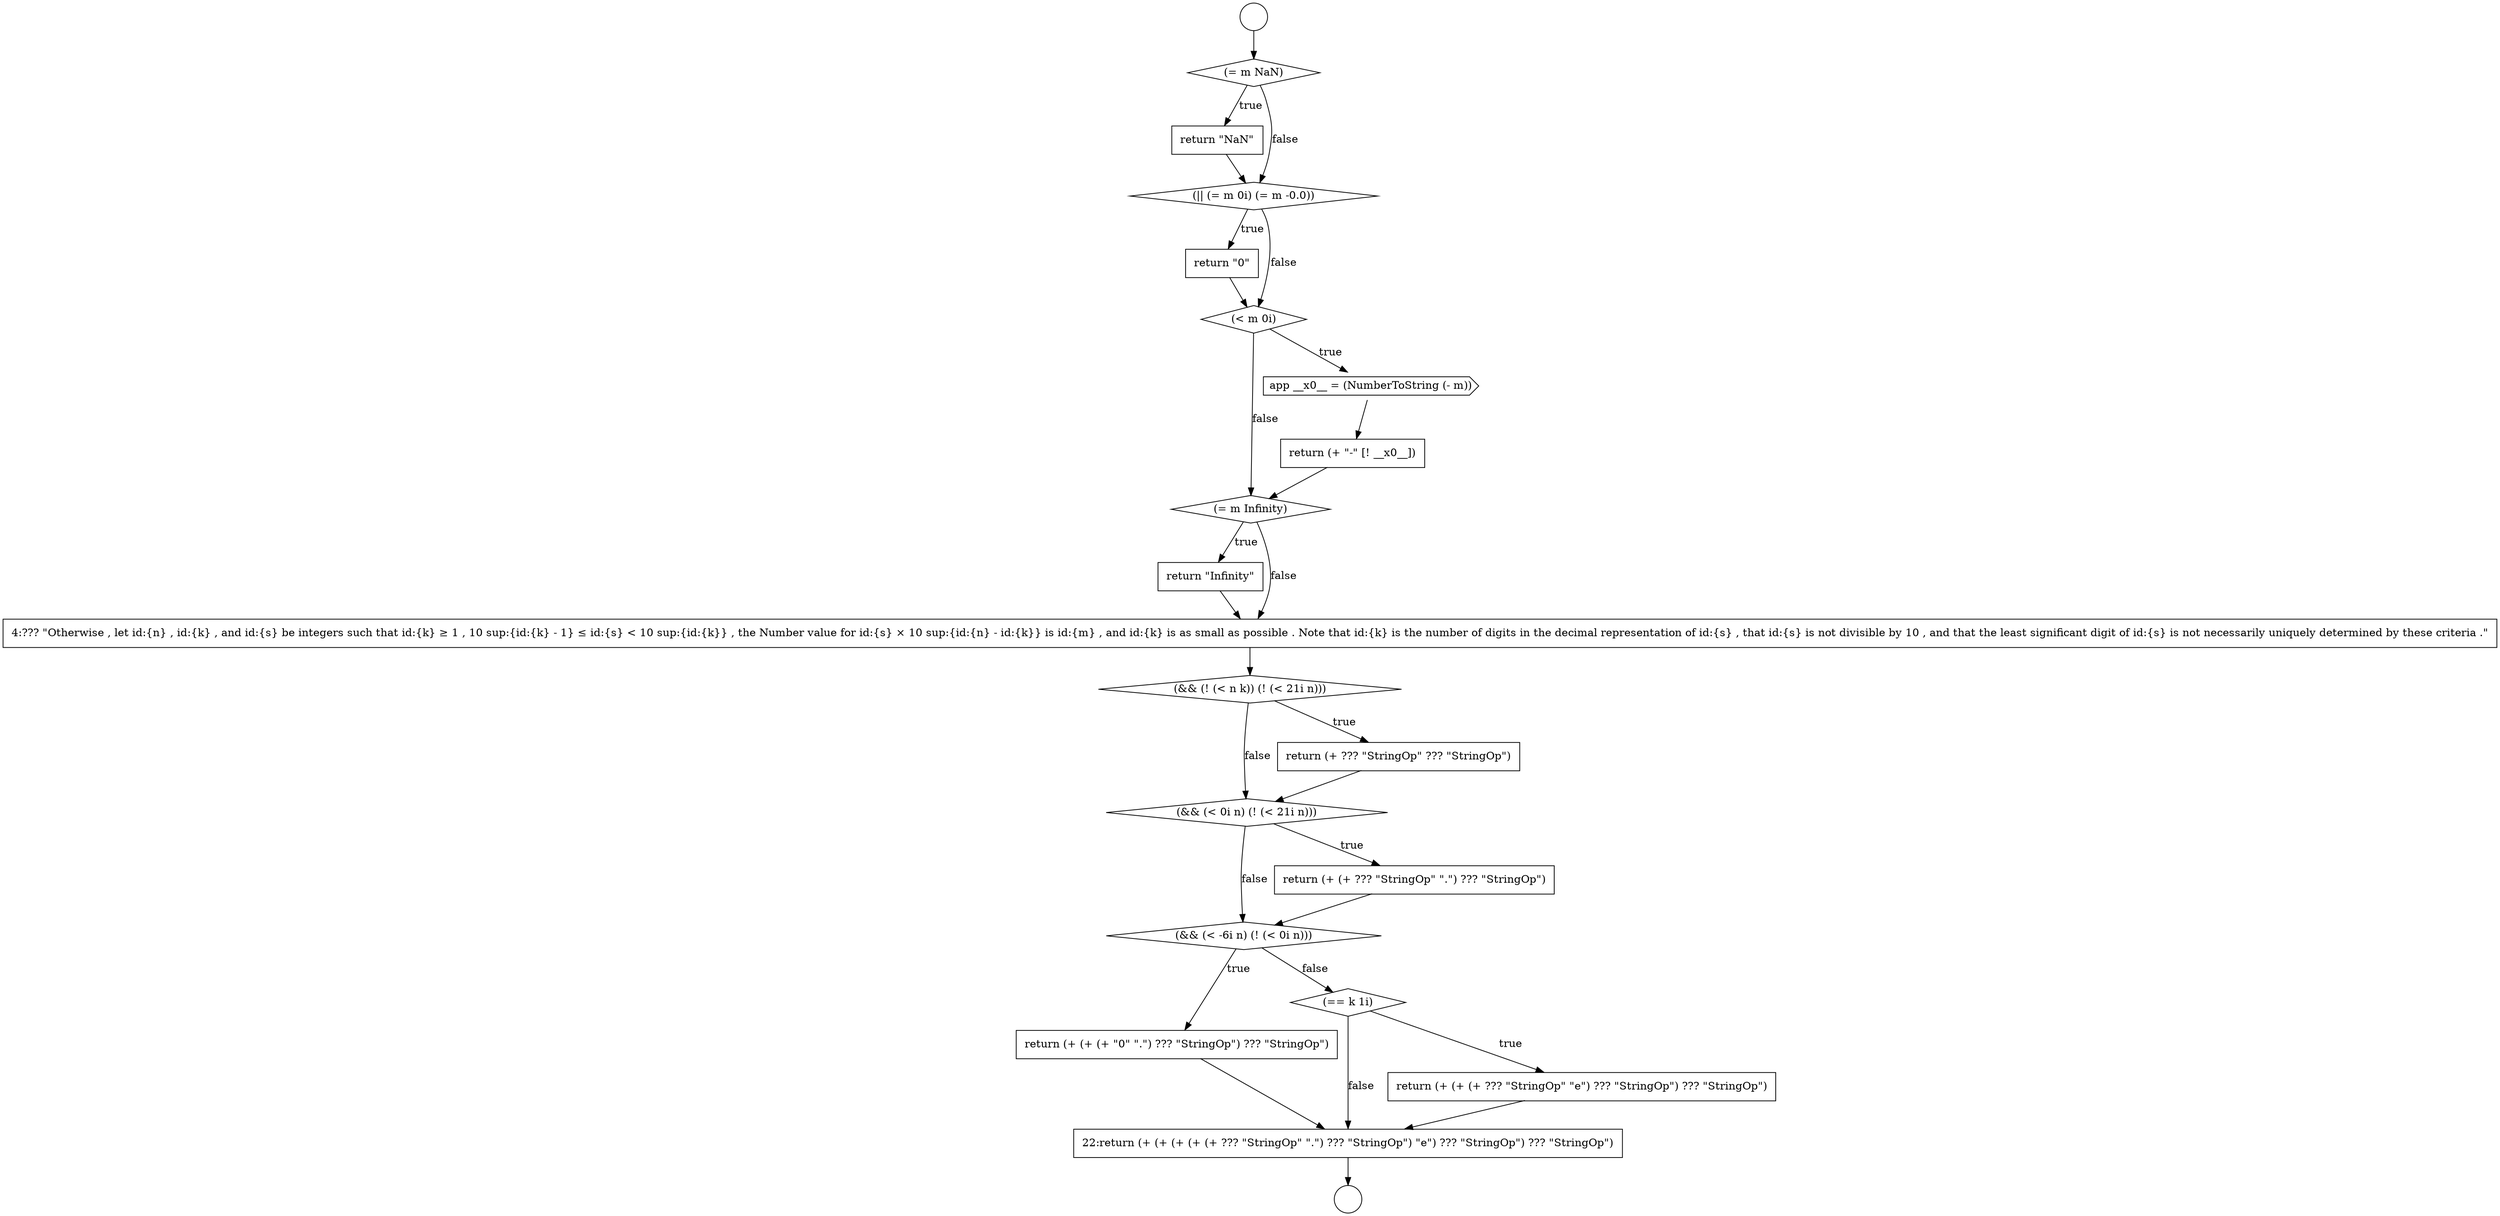 digraph {
  node0 [shape=circle label=" " color="black" fillcolor="white" style=filled]
  node5 [shape=none, margin=0, label=<<font color="black">
    <table border="0" cellborder="1" cellspacing="0" cellpadding="10">
      <tr><td align="left">return &quot;0&quot;</td></tr>
    </table>
  </font>> color="black" fillcolor="white" style=filled]
  node10 [shape=none, margin=0, label=<<font color="black">
    <table border="0" cellborder="1" cellspacing="0" cellpadding="10">
      <tr><td align="left">return &quot;Infinity&quot;</td></tr>
    </table>
  </font>> color="black" fillcolor="white" style=filled]
  node14 [shape=diamond, label=<<font color="black">(&amp;&amp; (&lt; 0i n) (! (&lt; 21i n)))</font>> color="black" fillcolor="white" style=filled]
  node20 [shape=none, margin=0, label=<<font color="black">
    <table border="0" cellborder="1" cellspacing="0" cellpadding="10">
      <tr><td align="left">22:return (+ (+ (+ (+ (+ ??? &quot;StringOp&quot; &quot;.&quot;) ??? &quot;StringOp&quot;) &quot;e&quot;) ??? &quot;StringOp&quot;) ??? &quot;StringOp&quot;)</td></tr>
    </table>
  </font>> color="black" fillcolor="white" style=filled]
  node1 [shape=circle label=" " color="black" fillcolor="white" style=filled]
  node6 [shape=diamond, label=<<font color="black">(&lt; m 0i)</font>> color="black" fillcolor="white" style=filled]
  node9 [shape=diamond, label=<<font color="black">(= m Infinity)</font>> color="black" fillcolor="white" style=filled]
  node13 [shape=none, margin=0, label=<<font color="black">
    <table border="0" cellborder="1" cellspacing="0" cellpadding="10">
      <tr><td align="left">return (+ ??? &quot;StringOp&quot; ??? &quot;StringOp&quot;)</td></tr>
    </table>
  </font>> color="black" fillcolor="white" style=filled]
  node2 [shape=diamond, label=<<font color="black">(= m NaN)</font>> color="black" fillcolor="white" style=filled]
  node17 [shape=none, margin=0, label=<<font color="black">
    <table border="0" cellborder="1" cellspacing="0" cellpadding="10">
      <tr><td align="left">return (+ (+ (+ &quot;0&quot; &quot;.&quot;) ??? &quot;StringOp&quot;) ??? &quot;StringOp&quot;)</td></tr>
    </table>
  </font>> color="black" fillcolor="white" style=filled]
  node12 [shape=diamond, label=<<font color="black">(&amp;&amp; (! (&lt; n k)) (! (&lt; 21i n)))</font>> color="black" fillcolor="white" style=filled]
  node7 [shape=cds, label=<<font color="black">app __x0__ = (NumberToString (- m))</font>> color="black" fillcolor="white" style=filled]
  node3 [shape=none, margin=0, label=<<font color="black">
    <table border="0" cellborder="1" cellspacing="0" cellpadding="10">
      <tr><td align="left">return &quot;NaN&quot;</td></tr>
    </table>
  </font>> color="black" fillcolor="white" style=filled]
  node18 [shape=diamond, label=<<font color="black">(== k 1i)</font>> color="black" fillcolor="white" style=filled]
  node16 [shape=diamond, label=<<font color="black">(&amp;&amp; (&lt; -6i n) (! (&lt; 0i n)))</font>> color="black" fillcolor="white" style=filled]
  node11 [shape=none, margin=0, label=<<font color="black">
    <table border="0" cellborder="1" cellspacing="0" cellpadding="10">
      <tr><td align="left">4:??? &quot;Otherwise , let id:{n} , id:{k} , and id:{s} be integers such that id:{k} &ge; 1 , 10 sup:{id:{k} - 1} &le; id:{s} &lt; 10 sup:{id:{k}} , the Number value for id:{s} &times; 10 sup:{id:{n} - id:{k}} is id:{m} , and id:{k} is as small as possible . Note that id:{k} is the number of digits in the decimal representation of id:{s} , that id:{s} is not divisible by 10 , and that the least significant digit of id:{s} is not necessarily uniquely determined by these criteria .&quot;</td></tr>
    </table>
  </font>> color="black" fillcolor="white" style=filled]
  node8 [shape=none, margin=0, label=<<font color="black">
    <table border="0" cellborder="1" cellspacing="0" cellpadding="10">
      <tr><td align="left">return (+ &quot;-&quot; [! __x0__])</td></tr>
    </table>
  </font>> color="black" fillcolor="white" style=filled]
  node19 [shape=none, margin=0, label=<<font color="black">
    <table border="0" cellborder="1" cellspacing="0" cellpadding="10">
      <tr><td align="left">return (+ (+ (+ ??? &quot;StringOp&quot; &quot;e&quot;) ??? &quot;StringOp&quot;) ??? &quot;StringOp&quot;)</td></tr>
    </table>
  </font>> color="black" fillcolor="white" style=filled]
  node4 [shape=diamond, label=<<font color="black">(|| (= m 0i) (= m -0.0))</font>> color="black" fillcolor="white" style=filled]
  node15 [shape=none, margin=0, label=<<font color="black">
    <table border="0" cellborder="1" cellspacing="0" cellpadding="10">
      <tr><td align="left">return (+ (+ ??? &quot;StringOp&quot; &quot;.&quot;) ??? &quot;StringOp&quot;)</td></tr>
    </table>
  </font>> color="black" fillcolor="white" style=filled]
  node7 -> node8 [ color="black"]
  node15 -> node16 [ color="black"]
  node6 -> node7 [label=<<font color="black">true</font>> color="black"]
  node6 -> node9 [label=<<font color="black">false</font>> color="black"]
  node0 -> node2 [ color="black"]
  node2 -> node3 [label=<<font color="black">true</font>> color="black"]
  node2 -> node4 [label=<<font color="black">false</font>> color="black"]
  node17 -> node20 [ color="black"]
  node4 -> node5 [label=<<font color="black">true</font>> color="black"]
  node4 -> node6 [label=<<font color="black">false</font>> color="black"]
  node8 -> node9 [ color="black"]
  node18 -> node19 [label=<<font color="black">true</font>> color="black"]
  node18 -> node20 [label=<<font color="black">false</font>> color="black"]
  node5 -> node6 [ color="black"]
  node3 -> node4 [ color="black"]
  node11 -> node12 [ color="black"]
  node9 -> node10 [label=<<font color="black">true</font>> color="black"]
  node9 -> node11 [label=<<font color="black">false</font>> color="black"]
  node19 -> node20 [ color="black"]
  node13 -> node14 [ color="black"]
  node10 -> node11 [ color="black"]
  node16 -> node17 [label=<<font color="black">true</font>> color="black"]
  node16 -> node18 [label=<<font color="black">false</font>> color="black"]
  node14 -> node15 [label=<<font color="black">true</font>> color="black"]
  node14 -> node16 [label=<<font color="black">false</font>> color="black"]
  node12 -> node13 [label=<<font color="black">true</font>> color="black"]
  node12 -> node14 [label=<<font color="black">false</font>> color="black"]
  node20 -> node1 [ color="black"]
}
